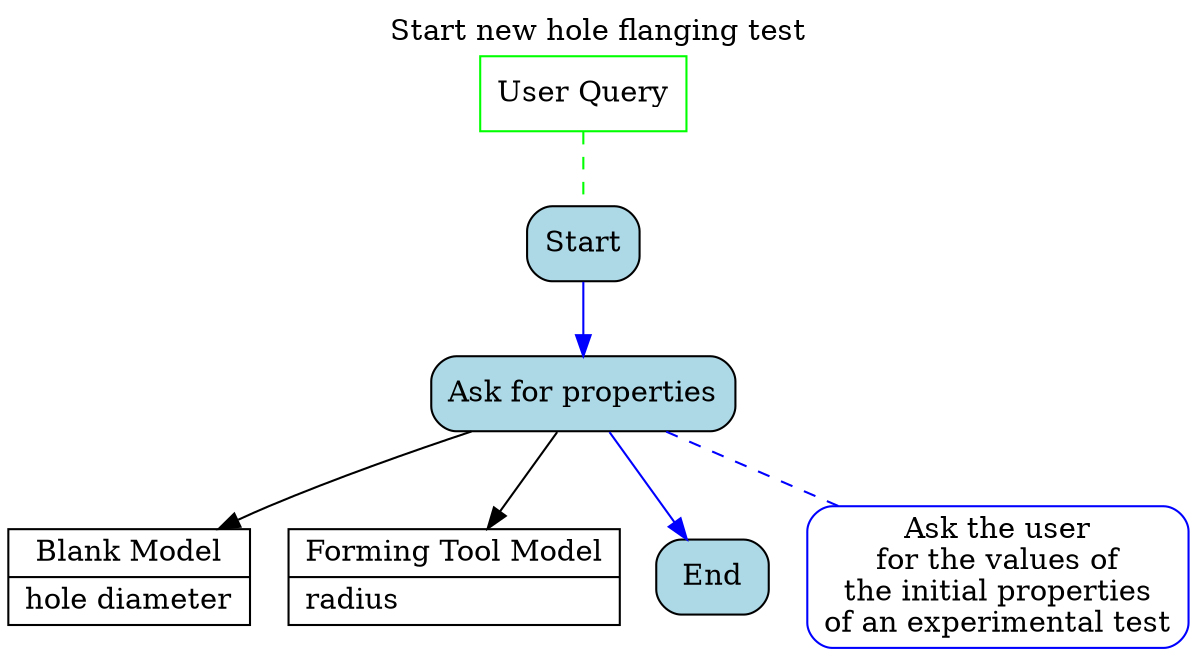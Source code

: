 digraph behaviourmodel {

# activity title
labelloc="t"
label="Start new hole flanging test"

# inputs and outputs
node [shape=record, style=filled, fillcolor=white, color=black]
d0 [label="{Blank Model|hole diameter\l}"];
tool [label="{Forming Tool Model|radius\l}"];

# mechanisms
node [shape=box, style=filled, fillcolor=white, color=green]
m1 [label="User Query"]

# tasks definition
node [shape=box, style="filled, rounded", fillcolor=lightblue, color=black]
Start
t2 [label="Ask for properties"]
End

# rules
node [shape=box, style="filled, rounded", fillcolor=white, color=blue]
r2 [label="Ask the user\nfor the values of\nthe initial properties\nof an experimental test"]

# attaching rules
edge [dir=none, color=blue, style=dashed]
t2 -> r2

# task sequence
edge [dir=forward, color=blue, fontcolor=blue, style=solid]
Start -> t2 -> End

# attaching mechanisms
edge [dir=none, color=green, style=dashed]
m1 -> Start

# attaching inputs and outputs
edge [dir=forward, color=black, fontcolor=black, style=solid]
t2 -> {d0 tool}

# constraints
node [shape=ellipse, style=filled, fillcolor=white, color=red]

# attaching constraints
edge [dir=none, color=red, style=dashed]

}


